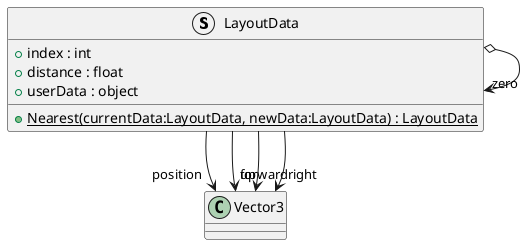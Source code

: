 @startuml
struct LayoutData {
    + index : int
    + distance : float
    + userData : object
    + {static} Nearest(currentData:LayoutData, newData:LayoutData) : LayoutData
}
LayoutData --> "position" Vector3
LayoutData --> "forward" Vector3
LayoutData --> "up" Vector3
LayoutData --> "right" Vector3
LayoutData o-> "zero" LayoutData
@enduml

